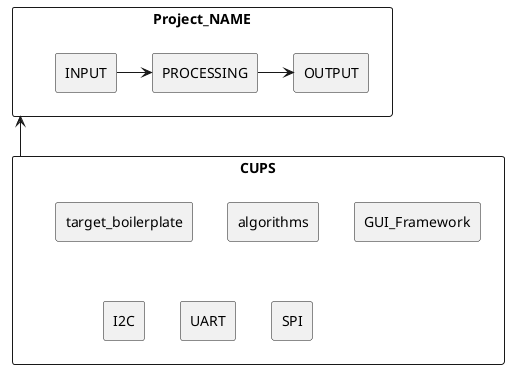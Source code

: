 @startuml "C++ Project"
rectangle "Project_NAME" as project{
    rectangle INPUT{

    }
    rectangle PROCESSING{

    }
    rectangle OUTPUT{
        
    }

    INPUT -r-> PROCESSING
    PROCESSING -r-> OUTPUT

}

rectangle CUPS{
    rectangle target_boilerplate
    rectangle algorithms
    rectangle GUI_Framework
    rectangle I2C
    rectangle UART
    rectangle SPI
}

project <-d- CUPS
@enduml